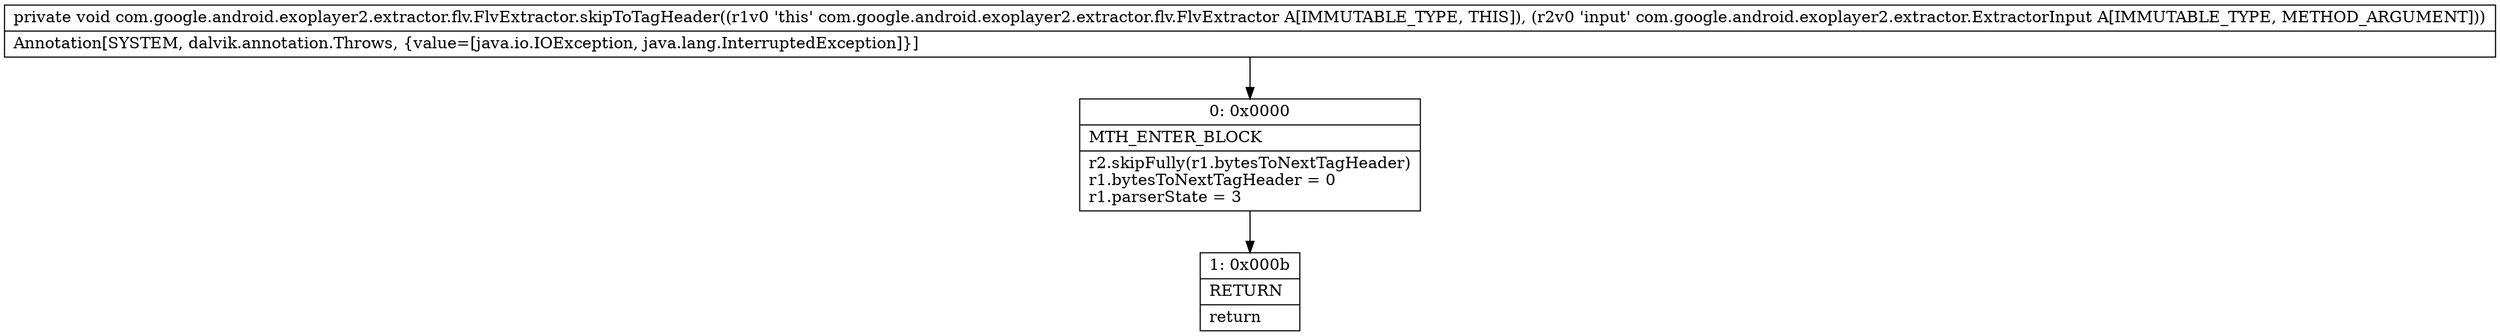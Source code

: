 digraph "CFG forcom.google.android.exoplayer2.extractor.flv.FlvExtractor.skipToTagHeader(Lcom\/google\/android\/exoplayer2\/extractor\/ExtractorInput;)V" {
Node_0 [shape=record,label="{0\:\ 0x0000|MTH_ENTER_BLOCK\l|r2.skipFully(r1.bytesToNextTagHeader)\lr1.bytesToNextTagHeader = 0\lr1.parserState = 3\l}"];
Node_1 [shape=record,label="{1\:\ 0x000b|RETURN\l|return\l}"];
MethodNode[shape=record,label="{private void com.google.android.exoplayer2.extractor.flv.FlvExtractor.skipToTagHeader((r1v0 'this' com.google.android.exoplayer2.extractor.flv.FlvExtractor A[IMMUTABLE_TYPE, THIS]), (r2v0 'input' com.google.android.exoplayer2.extractor.ExtractorInput A[IMMUTABLE_TYPE, METHOD_ARGUMENT]))  | Annotation[SYSTEM, dalvik.annotation.Throws, \{value=[java.io.IOException, java.lang.InterruptedException]\}]\l}"];
MethodNode -> Node_0;
Node_0 -> Node_1;
}


